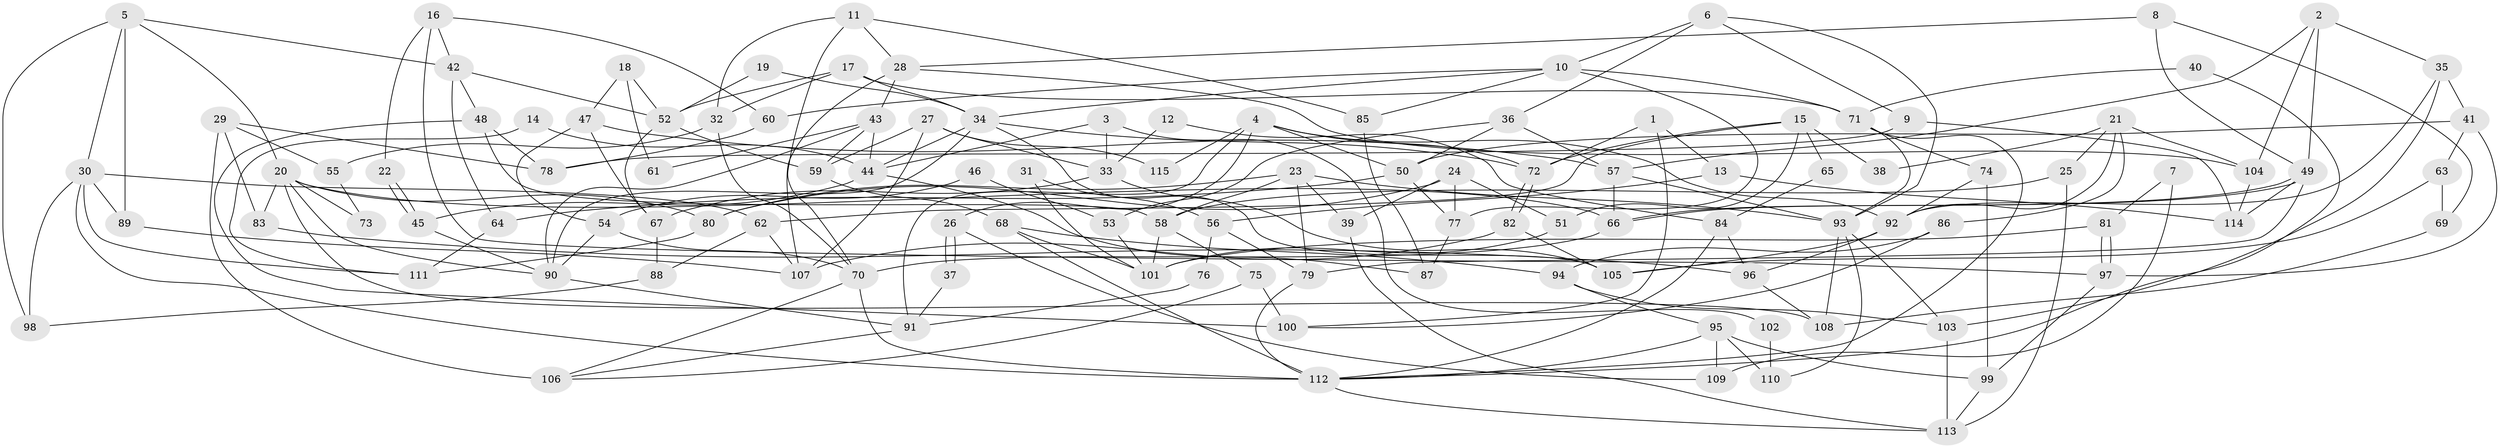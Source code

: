// coarse degree distribution, {6: 0.10869565217391304, 3: 0.15217391304347827, 4: 0.17391304347826086, 5: 0.13043478260869565, 8: 0.13043478260869565, 2: 0.043478260869565216, 10: 0.043478260869565216, 7: 0.15217391304347827, 9: 0.043478260869565216, 16: 0.021739130434782608}
// Generated by graph-tools (version 1.1) at 2025/37/03/04/25 23:37:08]
// undirected, 115 vertices, 230 edges
graph export_dot {
  node [color=gray90,style=filled];
  1;
  2;
  3;
  4;
  5;
  6;
  7;
  8;
  9;
  10;
  11;
  12;
  13;
  14;
  15;
  16;
  17;
  18;
  19;
  20;
  21;
  22;
  23;
  24;
  25;
  26;
  27;
  28;
  29;
  30;
  31;
  32;
  33;
  34;
  35;
  36;
  37;
  38;
  39;
  40;
  41;
  42;
  43;
  44;
  45;
  46;
  47;
  48;
  49;
  50;
  51;
  52;
  53;
  54;
  55;
  56;
  57;
  58;
  59;
  60;
  61;
  62;
  63;
  64;
  65;
  66;
  67;
  68;
  69;
  70;
  71;
  72;
  73;
  74;
  75;
  76;
  77;
  78;
  79;
  80;
  81;
  82;
  83;
  84;
  85;
  86;
  87;
  88;
  89;
  90;
  91;
  92;
  93;
  94;
  95;
  96;
  97;
  98;
  99;
  100;
  101;
  102;
  103;
  104;
  105;
  106;
  107;
  108;
  109;
  110;
  111;
  112;
  113;
  114;
  115;
  1 -- 72;
  1 -- 100;
  1 -- 13;
  2 -- 57;
  2 -- 35;
  2 -- 49;
  2 -- 104;
  3 -- 33;
  3 -- 44;
  3 -- 102;
  4 -- 92;
  4 -- 72;
  4 -- 26;
  4 -- 50;
  4 -- 91;
  4 -- 115;
  5 -- 20;
  5 -- 30;
  5 -- 42;
  5 -- 89;
  5 -- 98;
  6 -- 10;
  6 -- 36;
  6 -- 9;
  6 -- 93;
  7 -- 81;
  7 -- 109;
  8 -- 49;
  8 -- 28;
  8 -- 69;
  9 -- 114;
  9 -- 78;
  10 -- 34;
  10 -- 71;
  10 -- 60;
  10 -- 77;
  10 -- 85;
  11 -- 70;
  11 -- 28;
  11 -- 32;
  11 -- 85;
  12 -- 33;
  12 -- 84;
  13 -- 114;
  13 -- 56;
  14 -- 111;
  14 -- 44;
  15 -- 72;
  15 -- 51;
  15 -- 38;
  15 -- 62;
  15 -- 65;
  16 -- 60;
  16 -- 42;
  16 -- 22;
  16 -- 97;
  17 -- 34;
  17 -- 52;
  17 -- 32;
  17 -- 71;
  18 -- 52;
  18 -- 47;
  18 -- 61;
  19 -- 34;
  19 -- 52;
  20 -- 90;
  20 -- 66;
  20 -- 73;
  20 -- 80;
  20 -- 83;
  20 -- 108;
  21 -- 92;
  21 -- 25;
  21 -- 38;
  21 -- 86;
  21 -- 104;
  22 -- 45;
  22 -- 45;
  23 -- 93;
  23 -- 80;
  23 -- 39;
  23 -- 58;
  23 -- 79;
  24 -- 39;
  24 -- 77;
  24 -- 51;
  24 -- 80;
  25 -- 58;
  25 -- 113;
  26 -- 37;
  26 -- 37;
  26 -- 109;
  27 -- 33;
  27 -- 107;
  27 -- 59;
  27 -- 115;
  28 -- 104;
  28 -- 43;
  28 -- 107;
  29 -- 83;
  29 -- 78;
  29 -- 55;
  29 -- 106;
  30 -- 112;
  30 -- 62;
  30 -- 89;
  30 -- 98;
  30 -- 111;
  31 -- 56;
  31 -- 101;
  32 -- 55;
  32 -- 70;
  33 -- 67;
  33 -- 105;
  34 -- 105;
  34 -- 90;
  34 -- 44;
  34 -- 72;
  35 -- 103;
  35 -- 41;
  35 -- 92;
  36 -- 50;
  36 -- 57;
  36 -- 53;
  37 -- 91;
  39 -- 113;
  40 -- 112;
  40 -- 71;
  41 -- 63;
  41 -- 97;
  41 -- 50;
  42 -- 64;
  42 -- 48;
  42 -- 52;
  43 -- 90;
  43 -- 44;
  43 -- 59;
  43 -- 61;
  44 -- 87;
  44 -- 45;
  45 -- 90;
  46 -- 53;
  46 -- 54;
  47 -- 67;
  47 -- 54;
  47 -- 57;
  48 -- 58;
  48 -- 78;
  48 -- 100;
  49 -- 66;
  49 -- 66;
  49 -- 79;
  49 -- 114;
  50 -- 64;
  50 -- 77;
  51 -- 101;
  52 -- 59;
  52 -- 67;
  53 -- 101;
  54 -- 70;
  54 -- 90;
  55 -- 73;
  56 -- 79;
  56 -- 76;
  57 -- 66;
  57 -- 93;
  58 -- 75;
  58 -- 101;
  59 -- 68;
  60 -- 78;
  62 -- 107;
  62 -- 88;
  63 -- 69;
  63 -- 105;
  64 -- 111;
  65 -- 84;
  66 -- 70;
  67 -- 88;
  68 -- 112;
  68 -- 94;
  68 -- 101;
  69 -- 108;
  70 -- 112;
  70 -- 106;
  71 -- 93;
  71 -- 74;
  71 -- 112;
  72 -- 82;
  72 -- 82;
  74 -- 99;
  74 -- 92;
  75 -- 106;
  75 -- 100;
  76 -- 91;
  77 -- 87;
  79 -- 112;
  80 -- 111;
  81 -- 97;
  81 -- 97;
  81 -- 101;
  82 -- 107;
  82 -- 105;
  83 -- 96;
  84 -- 96;
  84 -- 112;
  85 -- 87;
  86 -- 94;
  86 -- 100;
  88 -- 98;
  89 -- 107;
  90 -- 91;
  91 -- 106;
  92 -- 96;
  92 -- 105;
  93 -- 103;
  93 -- 108;
  93 -- 110;
  94 -- 103;
  94 -- 95;
  95 -- 112;
  95 -- 99;
  95 -- 109;
  95 -- 110;
  96 -- 108;
  97 -- 99;
  99 -- 113;
  102 -- 110;
  103 -- 113;
  104 -- 114;
  112 -- 113;
}
